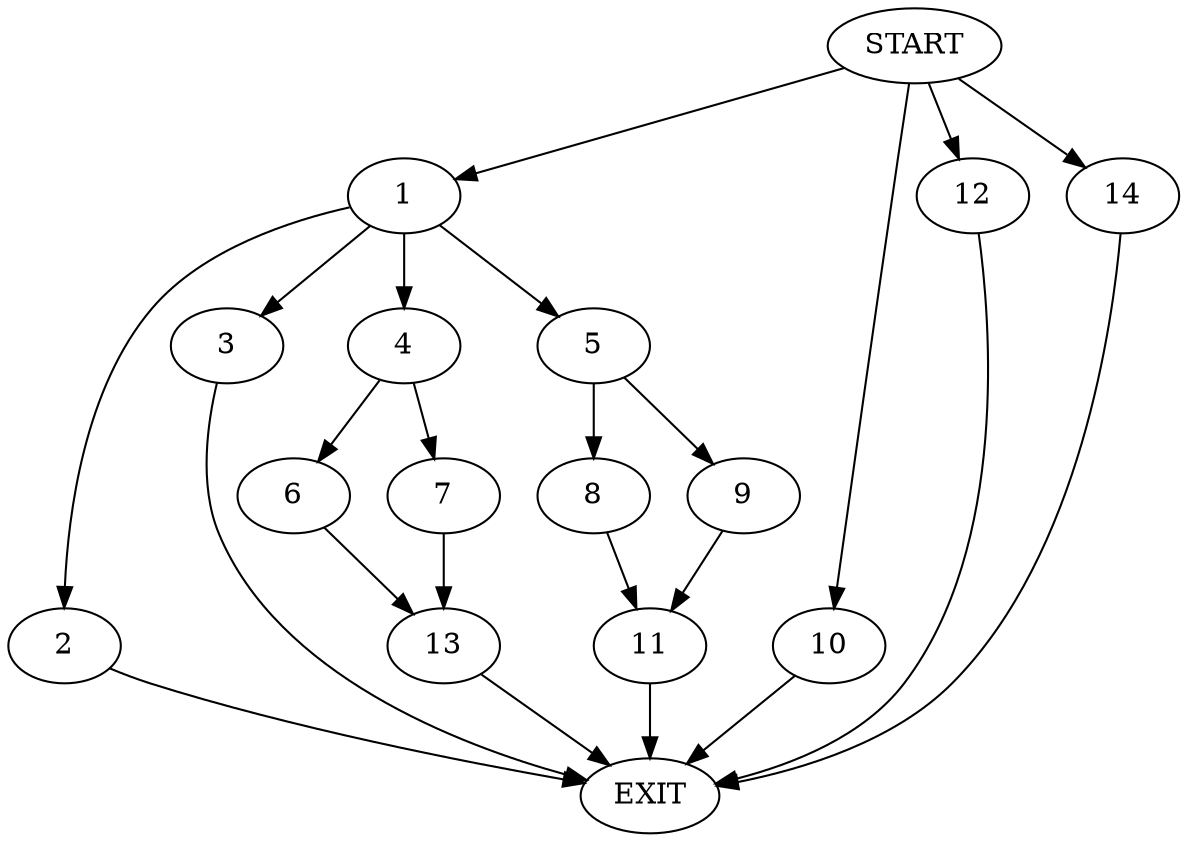 digraph {
0 [label="START"]
15 [label="EXIT"]
0 -> 1
1 -> 2
1 -> 3
1 -> 4
1 -> 5
4 -> 6
4 -> 7
2 -> 15
3 -> 15
5 -> 8
5 -> 9
0 -> 10
10 -> 15
8 -> 11
9 -> 11
11 -> 15
0 -> 12
12 -> 15
7 -> 13
6 -> 13
13 -> 15
0 -> 14
14 -> 15
}
